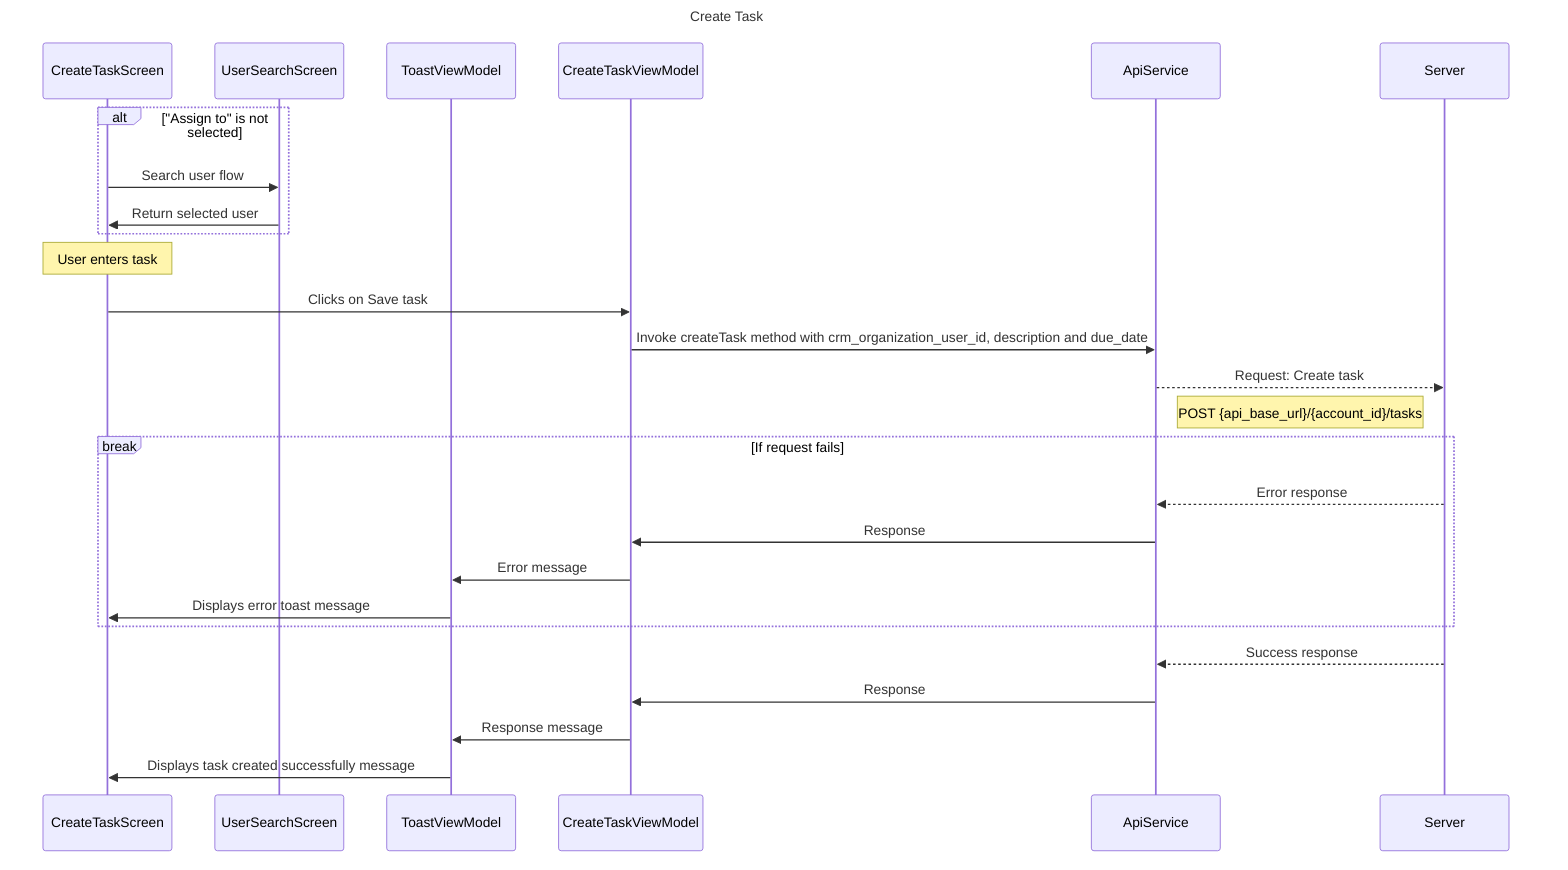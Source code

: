 sequenceDiagram
    title Create Task

    participant CTS as CreateTaskScreen
    participant USS as UserSearchScreen
    participant TVM as ToastViewModel
    participant CTVM as CreateTaskViewModel
    participant AS as ApiService
    participant S as Server

    alt  "Assign to" is not selected
        CTS->>USS: Search user flow
        USS->>CTS: Return selected user
    end

    note over CTS: User enters task

    CTS->>CTVM : Clicks on Save task
    CTVM->>AS: Invoke createTask method with crm_organization_user_id, description and due_date
    AS-->>S : Request: Create task
    note right of AS: POST {api_base_url}/{account_id}/tasks

    break If request fails
        S-->>AS: Error response
        AS->>CTVM: Response
        CTVM->>TVM: Error message
        TVM->>CTS: Displays error toast message
    end
    
    S-->>AS: Success response
    AS->>CTVM: Response
    CTVM->>TVM: Response message
    TVM->>CTS: Displays task created successfully message